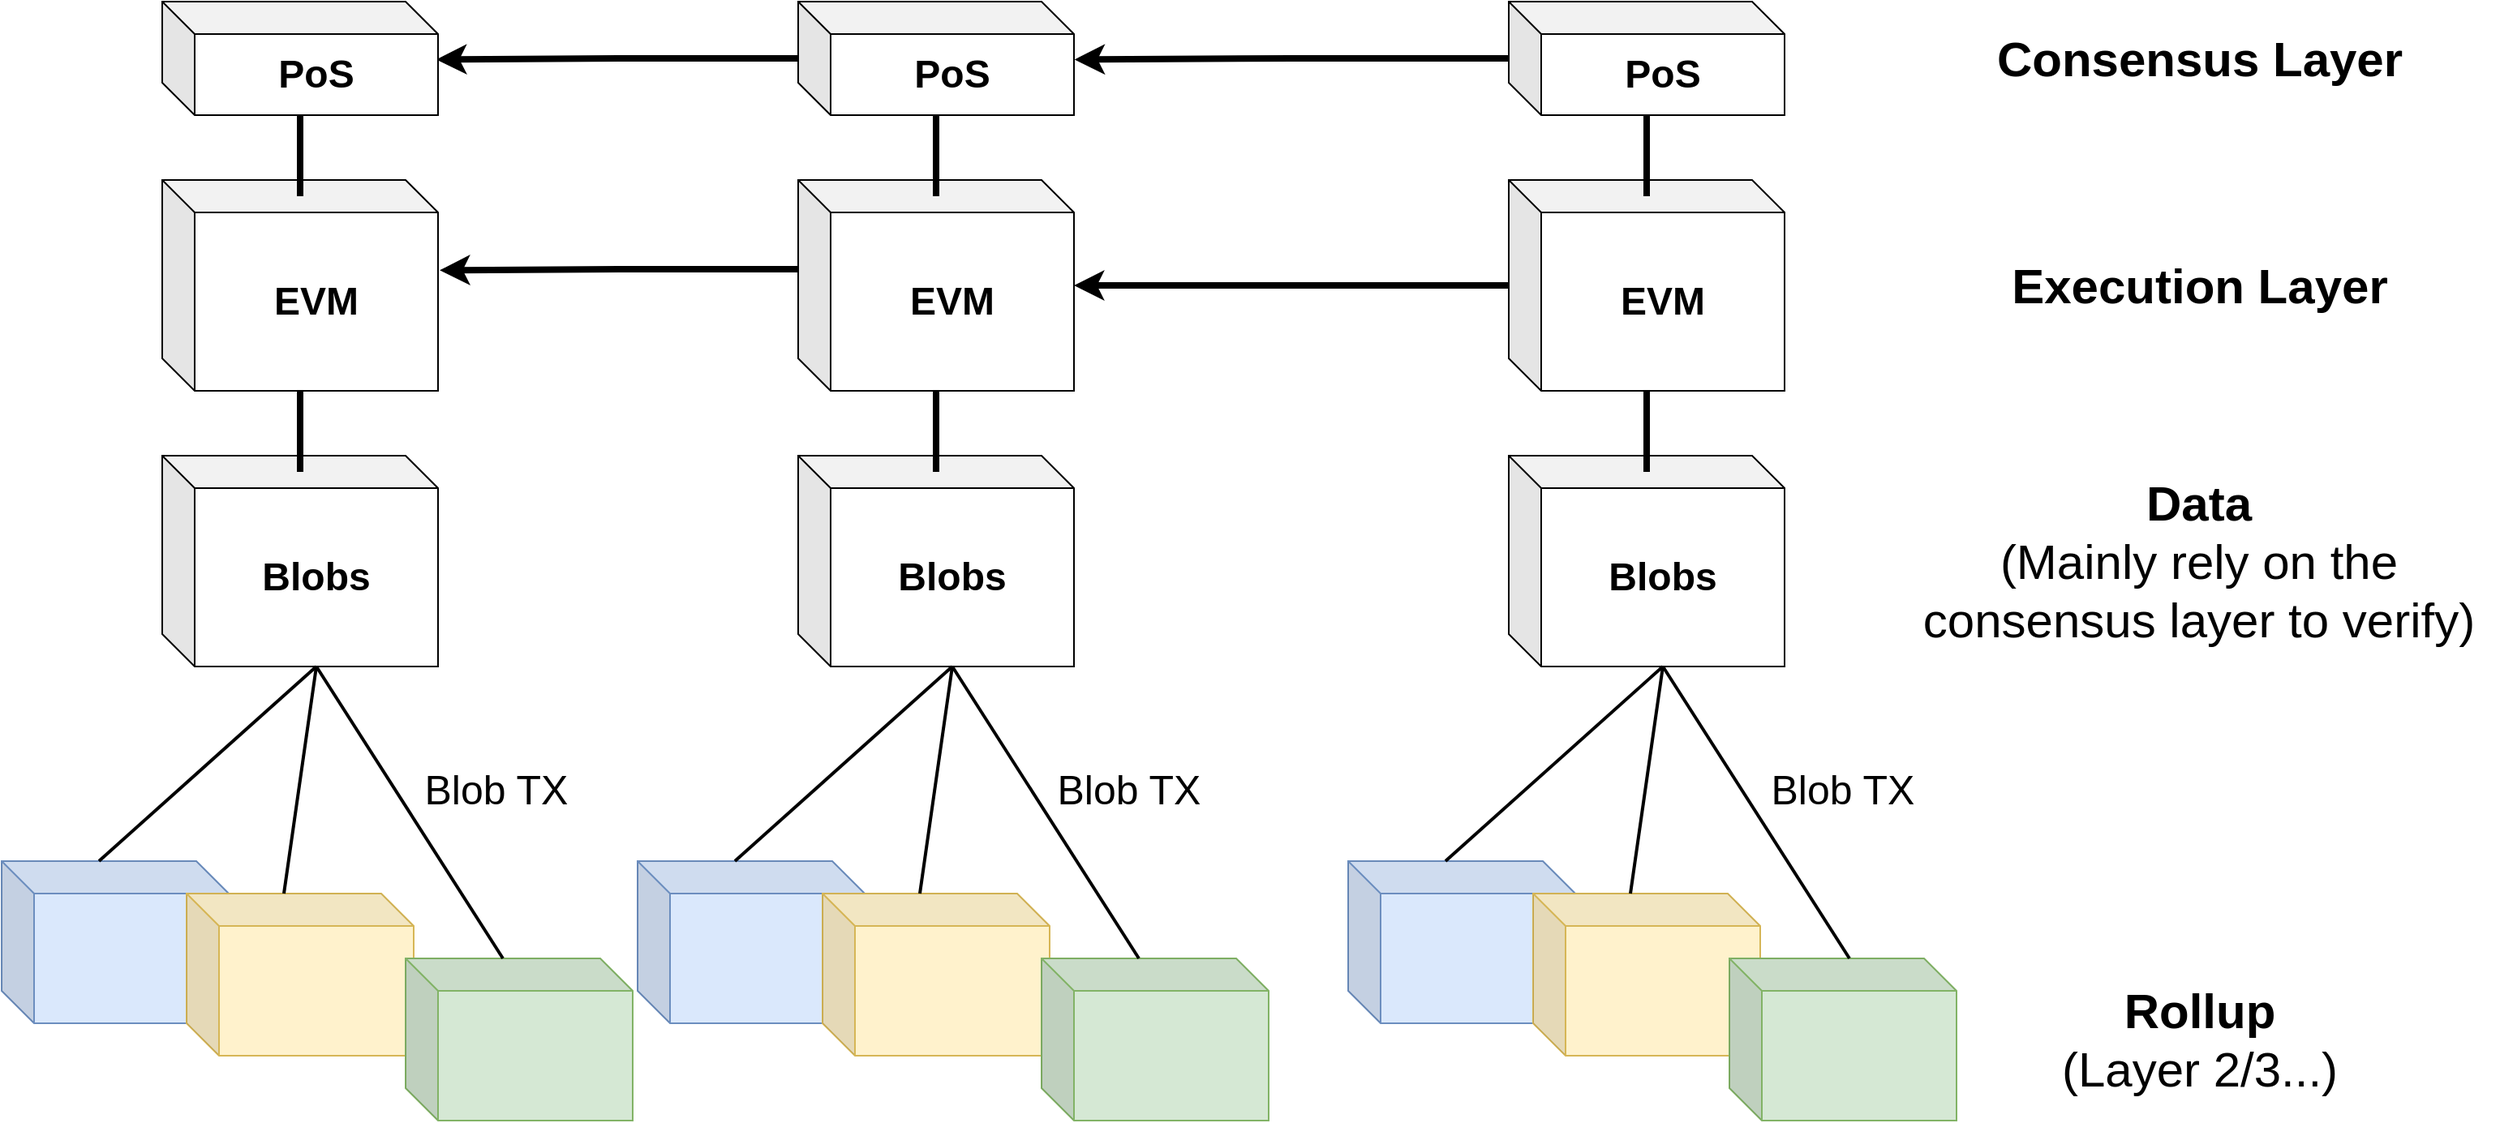 <mxfile version="20.7.4" type="github">
  <diagram id="NEHOJAYmmKg0kBT2WMSM" name="第 1 页">
    <mxGraphModel dx="3105" dy="1990" grid="1" gridSize="10" guides="1" tooltips="1" connect="1" arrows="1" fold="1" page="1" pageScale="1" pageWidth="827" pageHeight="1169" math="0" shadow="0">
      <root>
        <mxCell id="0" />
        <mxCell id="1" parent="0" />
        <mxCell id="6tVbxTEidcQ9l3ojBttz-6" value="" style="shape=cube;whiteSpace=wrap;html=1;boundedLbl=1;backgroundOutline=1;darkOpacity=0.05;darkOpacity2=0.1;fillColor=#dae8fc;strokeColor=#6c8ebf;" vertex="1" parent="1">
          <mxGeometry x="870" y="740" width="140" height="100" as="geometry" />
        </mxCell>
        <mxCell id="6tVbxTEidcQ9l3ojBttz-57" style="edgeStyle=orthogonalEdgeStyle;rounded=0;orthogonalLoop=1;jettySize=auto;html=1;strokeWidth=4;fontSize=30;" edge="1" parent="1" source="6tVbxTEidcQ9l3ojBttz-7" target="6tVbxTEidcQ9l3ojBttz-27">
          <mxGeometry relative="1" as="geometry" />
        </mxCell>
        <mxCell id="6tVbxTEidcQ9l3ojBttz-7" value="EVM" style="shape=cube;whiteSpace=wrap;html=1;boundedLbl=1;backgroundOutline=1;darkOpacity=0.05;darkOpacity2=0.1;fontSize=24;fontStyle=1" vertex="1" parent="1">
          <mxGeometry x="969" y="320" width="170" height="130" as="geometry" />
        </mxCell>
        <mxCell id="6tVbxTEidcQ9l3ojBttz-49" style="edgeStyle=orthogonalEdgeStyle;rounded=0;orthogonalLoop=1;jettySize=auto;html=1;strokeWidth=4;fontSize=24;entryX=1.002;entryY=0.51;entryDx=0;entryDy=0;entryPerimeter=0;" edge="1" parent="1" source="6tVbxTEidcQ9l3ojBttz-8" target="6tVbxTEidcQ9l3ojBttz-28">
          <mxGeometry relative="1" as="geometry">
            <mxPoint x="880" y="240" as="targetPoint" />
          </mxGeometry>
        </mxCell>
        <mxCell id="6tVbxTEidcQ9l3ojBttz-8" value="PoS" style="shape=cube;whiteSpace=wrap;html=1;boundedLbl=1;backgroundOutline=1;darkOpacity=0.05;darkOpacity2=0.1;fontSize=24;fontStyle=1" vertex="1" parent="1">
          <mxGeometry x="969" y="210" width="170" height="70" as="geometry" />
        </mxCell>
        <mxCell id="6tVbxTEidcQ9l3ojBttz-9" value="Blobs" style="shape=cube;whiteSpace=wrap;html=1;boundedLbl=1;backgroundOutline=1;darkOpacity=0.05;darkOpacity2=0.1;fontSize=24;fontStyle=1" vertex="1" parent="1">
          <mxGeometry x="969" y="490" width="170" height="130" as="geometry" />
        </mxCell>
        <mxCell id="6tVbxTEidcQ9l3ojBttz-12" value="" style="line;strokeWidth=4;direction=south;html=1;" vertex="1" parent="1">
          <mxGeometry x="1049" y="280" width="10" height="50" as="geometry" />
        </mxCell>
        <mxCell id="6tVbxTEidcQ9l3ojBttz-14" value="" style="line;strokeWidth=4;direction=south;html=1;" vertex="1" parent="1">
          <mxGeometry x="1049" y="450" width="10" height="50" as="geometry" />
        </mxCell>
        <mxCell id="6tVbxTEidcQ9l3ojBttz-16" value="" style="shape=cube;whiteSpace=wrap;html=1;boundedLbl=1;backgroundOutline=1;darkOpacity=0.05;darkOpacity2=0.1;fillColor=#fff2cc;strokeColor=#d6b656;" vertex="1" parent="1">
          <mxGeometry x="984" y="760" width="140" height="100" as="geometry" />
        </mxCell>
        <mxCell id="6tVbxTEidcQ9l3ojBttz-17" value="" style="shape=cube;whiteSpace=wrap;html=1;boundedLbl=1;backgroundOutline=1;darkOpacity=0.05;darkOpacity2=0.1;fillColor=#d5e8d4;strokeColor=#82b366;" vertex="1" parent="1">
          <mxGeometry x="1105" y="800" width="140" height="100" as="geometry" />
        </mxCell>
        <mxCell id="6tVbxTEidcQ9l3ojBttz-23" value="" style="endArrow=none;html=1;rounded=0;strokeWidth=2;entryX=0;entryY=0;entryDx=95;entryDy=130;entryPerimeter=0;exitX=0;exitY=0;exitDx=60;exitDy=0;exitPerimeter=0;" edge="1" parent="1" target="6tVbxTEidcQ9l3ojBttz-9">
          <mxGeometry width="50" height="50" relative="1" as="geometry">
            <mxPoint x="930" y="740" as="sourcePoint" />
            <mxPoint x="679" y="550" as="targetPoint" />
          </mxGeometry>
        </mxCell>
        <mxCell id="6tVbxTEidcQ9l3ojBttz-24" value="" style="endArrow=none;html=1;rounded=0;strokeWidth=2;exitX=0;exitY=0;exitDx=60;exitDy=0;exitPerimeter=0;entryX=0;entryY=0;entryDx=95;entryDy=130;entryPerimeter=0;" edge="1" parent="1" source="6tVbxTEidcQ9l3ojBttz-16" target="6tVbxTEidcQ9l3ojBttz-9">
          <mxGeometry width="50" height="50" relative="1" as="geometry">
            <mxPoint x="862.3" y="700" as="sourcePoint" />
            <mxPoint x="1059" y="630" as="targetPoint" />
          </mxGeometry>
        </mxCell>
        <mxCell id="6tVbxTEidcQ9l3ojBttz-25" value="" style="endArrow=none;html=1;rounded=0;strokeWidth=2;entryX=0;entryY=0;entryDx=95;entryDy=130;entryPerimeter=0;exitX=0;exitY=0;exitDx=60;exitDy=0;exitPerimeter=0;" edge="1" parent="1" target="6tVbxTEidcQ9l3ojBttz-9">
          <mxGeometry width="50" height="50" relative="1" as="geometry">
            <mxPoint x="1179" y="800" as="sourcePoint" />
            <mxPoint x="1084" y="640" as="targetPoint" />
          </mxGeometry>
        </mxCell>
        <mxCell id="6tVbxTEidcQ9l3ojBttz-26" value="" style="shape=cube;whiteSpace=wrap;html=1;boundedLbl=1;backgroundOutline=1;darkOpacity=0.05;darkOpacity2=0.1;fillColor=#dae8fc;strokeColor=#6c8ebf;" vertex="1" parent="1">
          <mxGeometry x="432" y="740" width="140" height="100" as="geometry" />
        </mxCell>
        <mxCell id="6tVbxTEidcQ9l3ojBttz-56" style="edgeStyle=orthogonalEdgeStyle;rounded=0;orthogonalLoop=1;jettySize=auto;html=1;exitX=0;exitY=0;exitDx=0;exitDy=55;exitPerimeter=0;entryX=1.006;entryY=0.428;entryDx=0;entryDy=0;entryPerimeter=0;strokeWidth=4;fontSize=30;" edge="1" parent="1" source="6tVbxTEidcQ9l3ojBttz-27" target="6tVbxTEidcQ9l3ojBttz-38">
          <mxGeometry relative="1" as="geometry" />
        </mxCell>
        <mxCell id="6tVbxTEidcQ9l3ojBttz-27" value="EVM" style="shape=cube;whiteSpace=wrap;html=1;boundedLbl=1;backgroundOutline=1;darkOpacity=0.05;darkOpacity2=0.1;fontSize=24;fontStyle=1" vertex="1" parent="1">
          <mxGeometry x="531" y="320" width="170" height="130" as="geometry" />
        </mxCell>
        <mxCell id="6tVbxTEidcQ9l3ojBttz-48" style="edgeStyle=orthogonalEdgeStyle;rounded=0;orthogonalLoop=1;jettySize=auto;html=1;entryX=0.994;entryY=0.51;entryDx=0;entryDy=0;entryPerimeter=0;strokeWidth=4;fontSize=24;" edge="1" parent="1" source="6tVbxTEidcQ9l3ojBttz-28" target="6tVbxTEidcQ9l3ojBttz-39">
          <mxGeometry relative="1" as="geometry" />
        </mxCell>
        <mxCell id="6tVbxTEidcQ9l3ojBttz-28" value="PoS" style="shape=cube;whiteSpace=wrap;html=1;boundedLbl=1;backgroundOutline=1;darkOpacity=0.05;darkOpacity2=0.1;fontSize=24;fontStyle=1" vertex="1" parent="1">
          <mxGeometry x="531" y="210" width="170" height="70" as="geometry" />
        </mxCell>
        <mxCell id="6tVbxTEidcQ9l3ojBttz-29" value="Blobs" style="shape=cube;whiteSpace=wrap;html=1;boundedLbl=1;backgroundOutline=1;darkOpacity=0.05;darkOpacity2=0.1;fontSize=24;fontStyle=1" vertex="1" parent="1">
          <mxGeometry x="531" y="490" width="170" height="130" as="geometry" />
        </mxCell>
        <mxCell id="6tVbxTEidcQ9l3ojBttz-30" value="" style="line;strokeWidth=4;direction=south;html=1;" vertex="1" parent="1">
          <mxGeometry x="611" y="280" width="10" height="50" as="geometry" />
        </mxCell>
        <mxCell id="6tVbxTEidcQ9l3ojBttz-31" value="" style="line;strokeWidth=4;direction=south;html=1;" vertex="1" parent="1">
          <mxGeometry x="611" y="450" width="10" height="50" as="geometry" />
        </mxCell>
        <mxCell id="6tVbxTEidcQ9l3ojBttz-32" value="" style="shape=cube;whiteSpace=wrap;html=1;boundedLbl=1;backgroundOutline=1;darkOpacity=0.05;darkOpacity2=0.1;fillColor=#fff2cc;strokeColor=#d6b656;" vertex="1" parent="1">
          <mxGeometry x="546" y="760" width="140" height="100" as="geometry" />
        </mxCell>
        <mxCell id="6tVbxTEidcQ9l3ojBttz-33" value="" style="shape=cube;whiteSpace=wrap;html=1;boundedLbl=1;backgroundOutline=1;darkOpacity=0.05;darkOpacity2=0.1;fillColor=#d5e8d4;strokeColor=#82b366;" vertex="1" parent="1">
          <mxGeometry x="681" y="800" width="140" height="100" as="geometry" />
        </mxCell>
        <mxCell id="6tVbxTEidcQ9l3ojBttz-34" value="" style="endArrow=none;html=1;rounded=0;strokeWidth=2;entryX=0;entryY=0;entryDx=95;entryDy=130;entryPerimeter=0;exitX=0;exitY=0;exitDx=60;exitDy=0;exitPerimeter=0;" edge="1" parent="1" source="6tVbxTEidcQ9l3ojBttz-26" target="6tVbxTEidcQ9l3ojBttz-29">
          <mxGeometry width="50" height="50" relative="1" as="geometry">
            <mxPoint x="451" y="700" as="sourcePoint" />
            <mxPoint x="241" y="550" as="targetPoint" />
          </mxGeometry>
        </mxCell>
        <mxCell id="6tVbxTEidcQ9l3ojBttz-35" value="" style="endArrow=none;html=1;rounded=0;strokeWidth=2;exitX=0;exitY=0;exitDx=60;exitDy=0;exitPerimeter=0;entryX=0;entryY=0;entryDx=95;entryDy=130;entryPerimeter=0;" edge="1" parent="1" source="6tVbxTEidcQ9l3ojBttz-32" target="6tVbxTEidcQ9l3ojBttz-29">
          <mxGeometry width="50" height="50" relative="1" as="geometry">
            <mxPoint x="424.3" y="700" as="sourcePoint" />
            <mxPoint x="621" y="630" as="targetPoint" />
          </mxGeometry>
        </mxCell>
        <mxCell id="6tVbxTEidcQ9l3ojBttz-36" value="" style="endArrow=none;html=1;rounded=0;strokeWidth=2;entryX=0;entryY=0;entryDx=95;entryDy=130;entryPerimeter=0;exitX=0;exitY=0;exitDx=60;exitDy=0;exitPerimeter=0;" edge="1" parent="1" source="6tVbxTEidcQ9l3ojBttz-33" target="6tVbxTEidcQ9l3ojBttz-29">
          <mxGeometry width="50" height="50" relative="1" as="geometry">
            <mxPoint x="434.3" y="710" as="sourcePoint" />
            <mxPoint x="646" y="640" as="targetPoint" />
          </mxGeometry>
        </mxCell>
        <mxCell id="6tVbxTEidcQ9l3ojBttz-37" value="" style="shape=cube;whiteSpace=wrap;html=1;boundedLbl=1;backgroundOutline=1;darkOpacity=0.05;darkOpacity2=0.1;fillColor=#dae8fc;strokeColor=#6c8ebf;" vertex="1" parent="1">
          <mxGeometry x="40" y="740" width="140" height="100" as="geometry" />
        </mxCell>
        <mxCell id="6tVbxTEidcQ9l3ojBttz-38" value="EVM" style="shape=cube;whiteSpace=wrap;html=1;boundedLbl=1;backgroundOutline=1;darkOpacity=0.05;darkOpacity2=0.1;fontSize=24;fontStyle=1" vertex="1" parent="1">
          <mxGeometry x="139" y="320" width="170" height="130" as="geometry" />
        </mxCell>
        <mxCell id="6tVbxTEidcQ9l3ojBttz-39" value="PoS" style="shape=cube;whiteSpace=wrap;html=1;boundedLbl=1;backgroundOutline=1;darkOpacity=0.05;darkOpacity2=0.1;fontSize=24;fontStyle=1" vertex="1" parent="1">
          <mxGeometry x="139" y="210" width="170" height="70" as="geometry" />
        </mxCell>
        <mxCell id="6tVbxTEidcQ9l3ojBttz-40" value="Blobs" style="shape=cube;whiteSpace=wrap;html=1;boundedLbl=1;backgroundOutline=1;darkOpacity=0.05;darkOpacity2=0.1;fontSize=24;fontStyle=1" vertex="1" parent="1">
          <mxGeometry x="139" y="490" width="170" height="130" as="geometry" />
        </mxCell>
        <mxCell id="6tVbxTEidcQ9l3ojBttz-41" value="" style="line;strokeWidth=4;direction=south;html=1;" vertex="1" parent="1">
          <mxGeometry x="219" y="280" width="10" height="50" as="geometry" />
        </mxCell>
        <mxCell id="6tVbxTEidcQ9l3ojBttz-42" value="" style="line;strokeWidth=4;direction=south;html=1;" vertex="1" parent="1">
          <mxGeometry x="219" y="450" width="10" height="50" as="geometry" />
        </mxCell>
        <mxCell id="6tVbxTEidcQ9l3ojBttz-43" value="" style="shape=cube;whiteSpace=wrap;html=1;boundedLbl=1;backgroundOutline=1;darkOpacity=0.05;darkOpacity2=0.1;fillColor=#fff2cc;strokeColor=#d6b656;" vertex="1" parent="1">
          <mxGeometry x="154" y="760" width="140" height="100" as="geometry" />
        </mxCell>
        <mxCell id="6tVbxTEidcQ9l3ojBttz-44" value="" style="shape=cube;whiteSpace=wrap;html=1;boundedLbl=1;backgroundOutline=1;darkOpacity=0.05;darkOpacity2=0.1;fillColor=#d5e8d4;strokeColor=#82b366;" vertex="1" parent="1">
          <mxGeometry x="289" y="800" width="140" height="100" as="geometry" />
        </mxCell>
        <mxCell id="6tVbxTEidcQ9l3ojBttz-45" value="" style="endArrow=none;html=1;rounded=0;strokeWidth=2;entryX=0;entryY=0;entryDx=95;entryDy=130;entryPerimeter=0;exitX=0;exitY=0;exitDx=60;exitDy=0;exitPerimeter=0;" edge="1" parent="1" source="6tVbxTEidcQ9l3ojBttz-37" target="6tVbxTEidcQ9l3ojBttz-40">
          <mxGeometry width="50" height="50" relative="1" as="geometry">
            <mxPoint x="59" y="700" as="sourcePoint" />
            <mxPoint x="-151" y="550" as="targetPoint" />
          </mxGeometry>
        </mxCell>
        <mxCell id="6tVbxTEidcQ9l3ojBttz-46" value="" style="endArrow=none;html=1;rounded=0;strokeWidth=2;exitX=0;exitY=0;exitDx=60;exitDy=0;exitPerimeter=0;entryX=0;entryY=0;entryDx=95;entryDy=130;entryPerimeter=0;" edge="1" parent="1" source="6tVbxTEidcQ9l3ojBttz-43" target="6tVbxTEidcQ9l3ojBttz-40">
          <mxGeometry width="50" height="50" relative="1" as="geometry">
            <mxPoint x="32.3" y="700" as="sourcePoint" />
            <mxPoint x="229" y="630" as="targetPoint" />
          </mxGeometry>
        </mxCell>
        <mxCell id="6tVbxTEidcQ9l3ojBttz-47" value="" style="endArrow=none;html=1;rounded=0;strokeWidth=2;entryX=0;entryY=0;entryDx=95;entryDy=130;entryPerimeter=0;exitX=0;exitY=0;exitDx=60;exitDy=0;exitPerimeter=0;" edge="1" parent="1" source="6tVbxTEidcQ9l3ojBttz-44" target="6tVbxTEidcQ9l3ojBttz-40">
          <mxGeometry width="50" height="50" relative="1" as="geometry">
            <mxPoint x="42.3" y="710" as="sourcePoint" />
            <mxPoint x="254" y="640" as="targetPoint" />
          </mxGeometry>
        </mxCell>
        <mxCell id="6tVbxTEidcQ9l3ojBttz-50" value="Consensus Layer" style="text;strokeColor=none;align=center;fillColor=none;html=1;verticalAlign=middle;whiteSpace=wrap;rounded=0;strokeWidth=4;fontSize=30;fontStyle=1" vertex="1" parent="1">
          <mxGeometry x="1264.5" y="230" width="260" height="30" as="geometry" />
        </mxCell>
        <mxCell id="6tVbxTEidcQ9l3ojBttz-52" value="Execution Layer" style="text;strokeColor=none;align=center;fillColor=none;html=1;verticalAlign=middle;whiteSpace=wrap;rounded=0;strokeWidth=4;fontSize=30;fontStyle=1" vertex="1" parent="1">
          <mxGeometry x="1264.5" y="370" width="260" height="30" as="geometry" />
        </mxCell>
        <mxCell id="6tVbxTEidcQ9l3ojBttz-54" value="Data&lt;br&gt;&lt;span style=&quot;font-weight: normal;&quot;&gt;(Mainly rely on the consensus layer to verify)&lt;/span&gt;" style="text;strokeColor=none;align=center;fillColor=none;html=1;verticalAlign=middle;whiteSpace=wrap;rounded=0;strokeWidth=4;fontSize=30;fontStyle=1" vertex="1" parent="1">
          <mxGeometry x="1210" y="475" width="369" height="160" as="geometry" />
        </mxCell>
        <mxCell id="6tVbxTEidcQ9l3ojBttz-55" value="Rollup&lt;br&gt;&lt;span style=&quot;font-weight: normal;&quot;&gt;(Layer 2/3...)&lt;/span&gt;" style="text;strokeColor=none;align=center;fillColor=none;html=1;verticalAlign=middle;whiteSpace=wrap;rounded=0;strokeWidth=4;fontSize=30;fontStyle=1" vertex="1" parent="1">
          <mxGeometry x="1264.5" y="807.5" width="260" height="85" as="geometry" />
        </mxCell>
        <mxCell id="6tVbxTEidcQ9l3ojBttz-58" value="Blob TX" style="text;strokeColor=none;align=center;fillColor=none;html=1;verticalAlign=middle;whiteSpace=wrap;rounded=0;strokeWidth=4;fontSize=25;" vertex="1" parent="1">
          <mxGeometry x="660" y="680" width="150" height="30" as="geometry" />
        </mxCell>
        <mxCell id="6tVbxTEidcQ9l3ojBttz-59" value="Blob TX" style="text;strokeColor=none;align=center;fillColor=none;html=1;verticalAlign=middle;whiteSpace=wrap;rounded=0;strokeWidth=4;fontSize=25;" vertex="1" parent="1">
          <mxGeometry x="1100" y="680" width="150" height="30" as="geometry" />
        </mxCell>
        <mxCell id="6tVbxTEidcQ9l3ojBttz-60" value="Blob TX" style="text;strokeColor=none;align=center;fillColor=none;html=1;verticalAlign=middle;whiteSpace=wrap;rounded=0;strokeWidth=4;fontSize=25;" vertex="1" parent="1">
          <mxGeometry x="270.02" y="680" width="150" height="30" as="geometry" />
        </mxCell>
      </root>
    </mxGraphModel>
  </diagram>
</mxfile>
